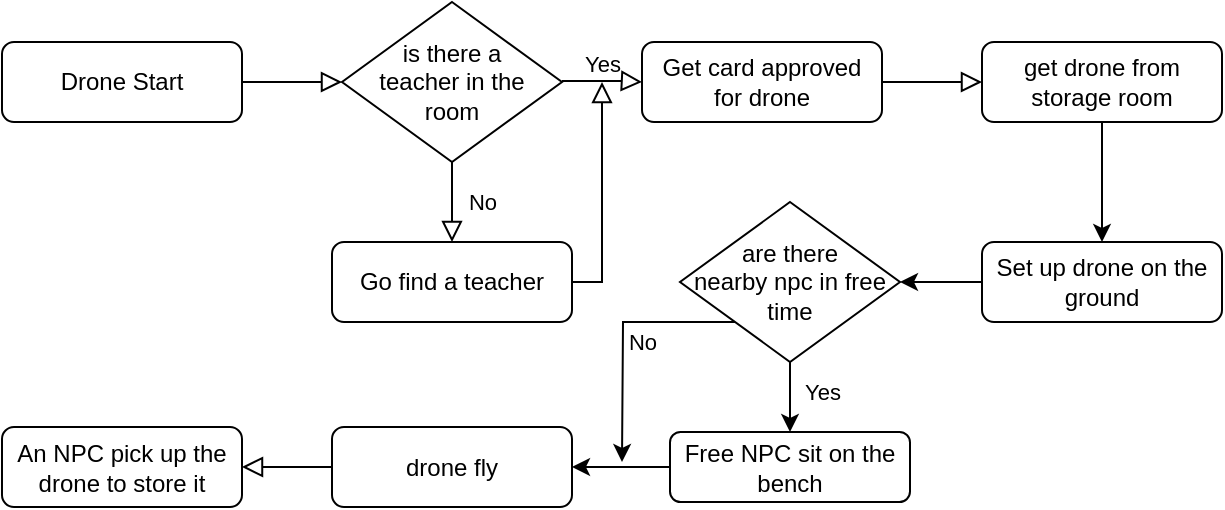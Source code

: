 <mxfile version="16.6.3" type="device"><diagram id="C5RBs43oDa-KdzZeNtuy" name="Page-1"><mxGraphModel dx="611" dy="504" grid="1" gridSize="10" guides="1" tooltips="1" connect="1" arrows="1" fold="1" page="1" pageScale="1" pageWidth="827" pageHeight="1169" math="0" shadow="0"><root><mxCell id="WIyWlLk6GJQsqaUBKTNV-0"/><mxCell id="WIyWlLk6GJQsqaUBKTNV-1" parent="WIyWlLk6GJQsqaUBKTNV-0"/><mxCell id="WIyWlLk6GJQsqaUBKTNV-2" value="" style="rounded=0;html=1;jettySize=auto;orthogonalLoop=1;fontSize=11;endArrow=block;endFill=0;endSize=8;strokeWidth=1;shadow=0;labelBackgroundColor=none;edgeStyle=orthogonalEdgeStyle;exitX=1;exitY=0.5;exitDx=0;exitDy=0;entryX=0;entryY=0.5;entryDx=0;entryDy=0;" parent="WIyWlLk6GJQsqaUBKTNV-1" source="WIyWlLk6GJQsqaUBKTNV-3" edge="1" target="p7NEzp2WLggBv6WamBB6-1"><mxGeometry relative="1" as="geometry"><mxPoint x="180" y="100" as="targetPoint"/></mxGeometry></mxCell><mxCell id="WIyWlLk6GJQsqaUBKTNV-3" value="Drone Start" style="rounded=1;whiteSpace=wrap;html=1;fontSize=12;glass=0;strokeWidth=1;shadow=0;" parent="WIyWlLk6GJQsqaUBKTNV-1" vertex="1"><mxGeometry x="20" y="80" width="120" height="40" as="geometry"/></mxCell><mxCell id="WIyWlLk6GJQsqaUBKTNV-7" value="Go find a teacher" style="rounded=1;whiteSpace=wrap;html=1;fontSize=12;glass=0;strokeWidth=1;shadow=0;" parent="WIyWlLk6GJQsqaUBKTNV-1" vertex="1"><mxGeometry x="185" y="180" width="120" height="40" as="geometry"/></mxCell><mxCell id="FyB47IT65BL3Hwf2nGmj-3" value="&lt;div&gt;Get card approved&lt;/div&gt;&lt;div&gt;for drone&lt;br&gt;&lt;/div&gt;" style="rounded=1;whiteSpace=wrap;html=1;fontSize=12;glass=0;strokeWidth=1;shadow=0;" parent="WIyWlLk6GJQsqaUBKTNV-1" vertex="1"><mxGeometry x="340" y="80" width="120" height="40" as="geometry"/></mxCell><mxCell id="FyB47IT65BL3Hwf2nGmj-6" value="" style="rounded=0;html=1;jettySize=auto;orthogonalLoop=1;fontSize=11;endArrow=block;endFill=0;endSize=8;strokeWidth=1;shadow=0;labelBackgroundColor=none;edgeStyle=orthogonalEdgeStyle;exitX=1;exitY=0.5;exitDx=0;exitDy=0;entryX=0;entryY=0.5;entryDx=0;entryDy=0;" parent="WIyWlLk6GJQsqaUBKTNV-1" source="FyB47IT65BL3Hwf2nGmj-3" edge="1"><mxGeometry y="20" relative="1" as="geometry"><mxPoint as="offset"/><mxPoint x="310" y="110" as="sourcePoint"/><mxPoint x="510" y="100" as="targetPoint"/><Array as="points"/></mxGeometry></mxCell><mxCell id="p7NEzp2WLggBv6WamBB6-6" value="" style="edgeStyle=orthogonalEdgeStyle;rounded=0;orthogonalLoop=1;jettySize=auto;html=1;" edge="1" parent="WIyWlLk6GJQsqaUBKTNV-1" source="FyB47IT65BL3Hwf2nGmj-46" target="FyB47IT65BL3Hwf2nGmj-50"><mxGeometry relative="1" as="geometry"/></mxCell><mxCell id="FyB47IT65BL3Hwf2nGmj-46" value="get drone from storage room" style="rounded=1;whiteSpace=wrap;html=1;fontSize=12;glass=0;strokeWidth=1;shadow=0;" parent="WIyWlLk6GJQsqaUBKTNV-1" vertex="1"><mxGeometry x="510" y="80" width="120" height="40" as="geometry"/></mxCell><mxCell id="p7NEzp2WLggBv6WamBB6-8" value="" style="edgeStyle=orthogonalEdgeStyle;rounded=0;orthogonalLoop=1;jettySize=auto;html=1;" edge="1" parent="WIyWlLk6GJQsqaUBKTNV-1" source="FyB47IT65BL3Hwf2nGmj-50" target="p7NEzp2WLggBv6WamBB6-7"><mxGeometry relative="1" as="geometry"/></mxCell><mxCell id="FyB47IT65BL3Hwf2nGmj-50" value="Set up drone on the ground" style="rounded=1;whiteSpace=wrap;html=1;fontSize=12;glass=0;strokeWidth=1;shadow=0;" parent="WIyWlLk6GJQsqaUBKTNV-1" vertex="1"><mxGeometry x="510" y="180" width="120" height="40" as="geometry"/></mxCell><mxCell id="FyB47IT65BL3Hwf2nGmj-52" value="drone fly" style="rounded=1;whiteSpace=wrap;html=1;fontSize=12;glass=0;strokeWidth=1;shadow=0;" parent="WIyWlLk6GJQsqaUBKTNV-1" vertex="1"><mxGeometry x="185" y="272.5" width="120" height="40" as="geometry"/></mxCell><mxCell id="FyB47IT65BL3Hwf2nGmj-62" value="" style="rounded=0;html=1;jettySize=auto;orthogonalLoop=1;fontSize=11;endArrow=block;endFill=0;endSize=8;strokeWidth=1;shadow=0;labelBackgroundColor=none;edgeStyle=orthogonalEdgeStyle;exitX=0;exitY=0.5;exitDx=0;exitDy=0;entryX=1;entryY=0.5;entryDx=0;entryDy=0;" parent="WIyWlLk6GJQsqaUBKTNV-1" source="FyB47IT65BL3Hwf2nGmj-52" target="FyB47IT65BL3Hwf2nGmj-63" edge="1"><mxGeometry y="20" relative="1" as="geometry"><mxPoint as="offset"/><mxPoint x="500" y="389.5" as="sourcePoint"/><mxPoint x="320" y="400" as="targetPoint"/><Array as="points"/></mxGeometry></mxCell><mxCell id="FyB47IT65BL3Hwf2nGmj-63" value="An NPC pick up the drone to store it" style="rounded=1;whiteSpace=wrap;html=1;fontSize=12;glass=0;strokeWidth=1;shadow=0;" parent="WIyWlLk6GJQsqaUBKTNV-1" vertex="1"><mxGeometry x="20" y="272.5" width="120" height="40" as="geometry"/></mxCell><mxCell id="FyB47IT65BL3Hwf2nGmj-65" value="Yes" style="rounded=0;html=1;jettySize=auto;orthogonalLoop=1;fontSize=11;endArrow=block;endFill=0;endSize=8;strokeWidth=1;shadow=0;labelBackgroundColor=none;edgeStyle=orthogonalEdgeStyle;exitX=1;exitY=0.5;exitDx=0;exitDy=0;" parent="WIyWlLk6GJQsqaUBKTNV-1" edge="1"><mxGeometry x="-0.0" y="10" relative="1" as="geometry"><mxPoint x="300" y="99.5" as="sourcePoint"/><mxPoint x="340" y="100" as="targetPoint"/><Array as="points"><mxPoint x="330" y="100"/><mxPoint x="330" y="100"/></Array><mxPoint y="1" as="offset"/></mxGeometry></mxCell><mxCell id="p7NEzp2WLggBv6WamBB6-1" value="&lt;div&gt;is there a &lt;br&gt;&lt;/div&gt;&lt;div&gt;teacher in the &lt;br&gt;&lt;/div&gt;&lt;div&gt;room&lt;br&gt;&lt;/div&gt;" style="rhombus;whiteSpace=wrap;html=1;" vertex="1" parent="WIyWlLk6GJQsqaUBKTNV-1"><mxGeometry x="190" y="60" width="110" height="80" as="geometry"/></mxCell><mxCell id="p7NEzp2WLggBv6WamBB6-2" value="No" style="rounded=0;html=1;jettySize=auto;orthogonalLoop=1;fontSize=11;endArrow=block;endFill=0;endSize=8;strokeWidth=1;shadow=0;labelBackgroundColor=none;edgeStyle=orthogonalEdgeStyle;exitX=0.5;exitY=1;exitDx=0;exitDy=0;entryX=0.5;entryY=0;entryDx=0;entryDy=0;" edge="1" parent="WIyWlLk6GJQsqaUBKTNV-1" source="p7NEzp2WLggBv6WamBB6-1" target="WIyWlLk6GJQsqaUBKTNV-7"><mxGeometry y="15" relative="1" as="geometry"><mxPoint x="270" y="150" as="sourcePoint"/><mxPoint x="310" y="150.5" as="targetPoint"/><Array as="points"/><mxPoint as="offset"/></mxGeometry></mxCell><mxCell id="p7NEzp2WLggBv6WamBB6-3" value="" style="rounded=0;html=1;jettySize=auto;orthogonalLoop=1;fontSize=11;endArrow=block;endFill=0;endSize=8;strokeWidth=1;shadow=0;labelBackgroundColor=none;edgeStyle=orthogonalEdgeStyle;exitX=1;exitY=0.5;exitDx=0;exitDy=0;" edge="1" parent="WIyWlLk6GJQsqaUBKTNV-1" source="WIyWlLk6GJQsqaUBKTNV-7"><mxGeometry relative="1" as="geometry"><mxPoint x="350" y="190" as="sourcePoint"/><mxPoint x="320" y="100" as="targetPoint"/><Array as="points"><mxPoint x="320" y="200"/></Array></mxGeometry></mxCell><mxCell id="p7NEzp2WLggBv6WamBB6-10" value="Yes" style="edgeStyle=orthogonalEdgeStyle;rounded=0;orthogonalLoop=1;jettySize=auto;html=1;" edge="1" parent="WIyWlLk6GJQsqaUBKTNV-1" source="p7NEzp2WLggBv6WamBB6-7" target="p7NEzp2WLggBv6WamBB6-9"><mxGeometry x="0.111" y="16" relative="1" as="geometry"><mxPoint as="offset"/></mxGeometry></mxCell><mxCell id="p7NEzp2WLggBv6WamBB6-12" value="No" style="edgeStyle=orthogonalEdgeStyle;rounded=0;orthogonalLoop=1;jettySize=auto;html=1;exitX=0;exitY=1;exitDx=0;exitDy=0;" edge="1" parent="WIyWlLk6GJQsqaUBKTNV-1" source="p7NEzp2WLggBv6WamBB6-7"><mxGeometry x="0.051" y="10" relative="1" as="geometry"><mxPoint x="330" y="290" as="targetPoint"/><mxPoint as="offset"/></mxGeometry></mxCell><mxCell id="p7NEzp2WLggBv6WamBB6-7" value="&lt;div&gt;are there &lt;br&gt;&lt;/div&gt;&lt;div&gt;nearby npc in free&lt;/div&gt;&lt;div&gt;time&lt;br&gt;&lt;/div&gt;" style="rhombus;whiteSpace=wrap;html=1;" vertex="1" parent="WIyWlLk6GJQsqaUBKTNV-1"><mxGeometry x="359" y="160" width="110" height="80" as="geometry"/></mxCell><mxCell id="p7NEzp2WLggBv6WamBB6-13" value="" style="edgeStyle=orthogonalEdgeStyle;rounded=0;orthogonalLoop=1;jettySize=auto;html=1;" edge="1" parent="WIyWlLk6GJQsqaUBKTNV-1" source="p7NEzp2WLggBv6WamBB6-9" target="FyB47IT65BL3Hwf2nGmj-52"><mxGeometry relative="1" as="geometry"/></mxCell><mxCell id="p7NEzp2WLggBv6WamBB6-9" value="Free NPC sit on the bench" style="rounded=1;whiteSpace=wrap;html=1;" vertex="1" parent="WIyWlLk6GJQsqaUBKTNV-1"><mxGeometry x="354" y="275" width="120" height="35" as="geometry"/></mxCell></root></mxGraphModel></diagram></mxfile>